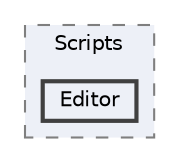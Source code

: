 digraph "Tools/PathCreator/Examples/Scripts/Editor"
{
 // LATEX_PDF_SIZE
  bgcolor="transparent";
  edge [fontname=Helvetica,fontsize=10,labelfontname=Helvetica,labelfontsize=10];
  node [fontname=Helvetica,fontsize=10,shape=box,height=0.2,width=0.4];
  compound=true
  subgraph clusterdir_11c5d1aca88b7cb7dadff7f8f2cbf150 {
    graph [ bgcolor="#edf0f7", pencolor="grey50", label="Scripts", fontname=Helvetica,fontsize=10 style="filled,dashed", URL="dir_11c5d1aca88b7cb7dadff7f8f2cbf150.html",tooltip=""]
  dir_15d4082597dd64286d84c179f48a6b50 [label="Editor", fillcolor="#edf0f7", color="grey25", style="filled,bold", URL="dir_15d4082597dd64286d84c179f48a6b50.html",tooltip=""];
  }
}
